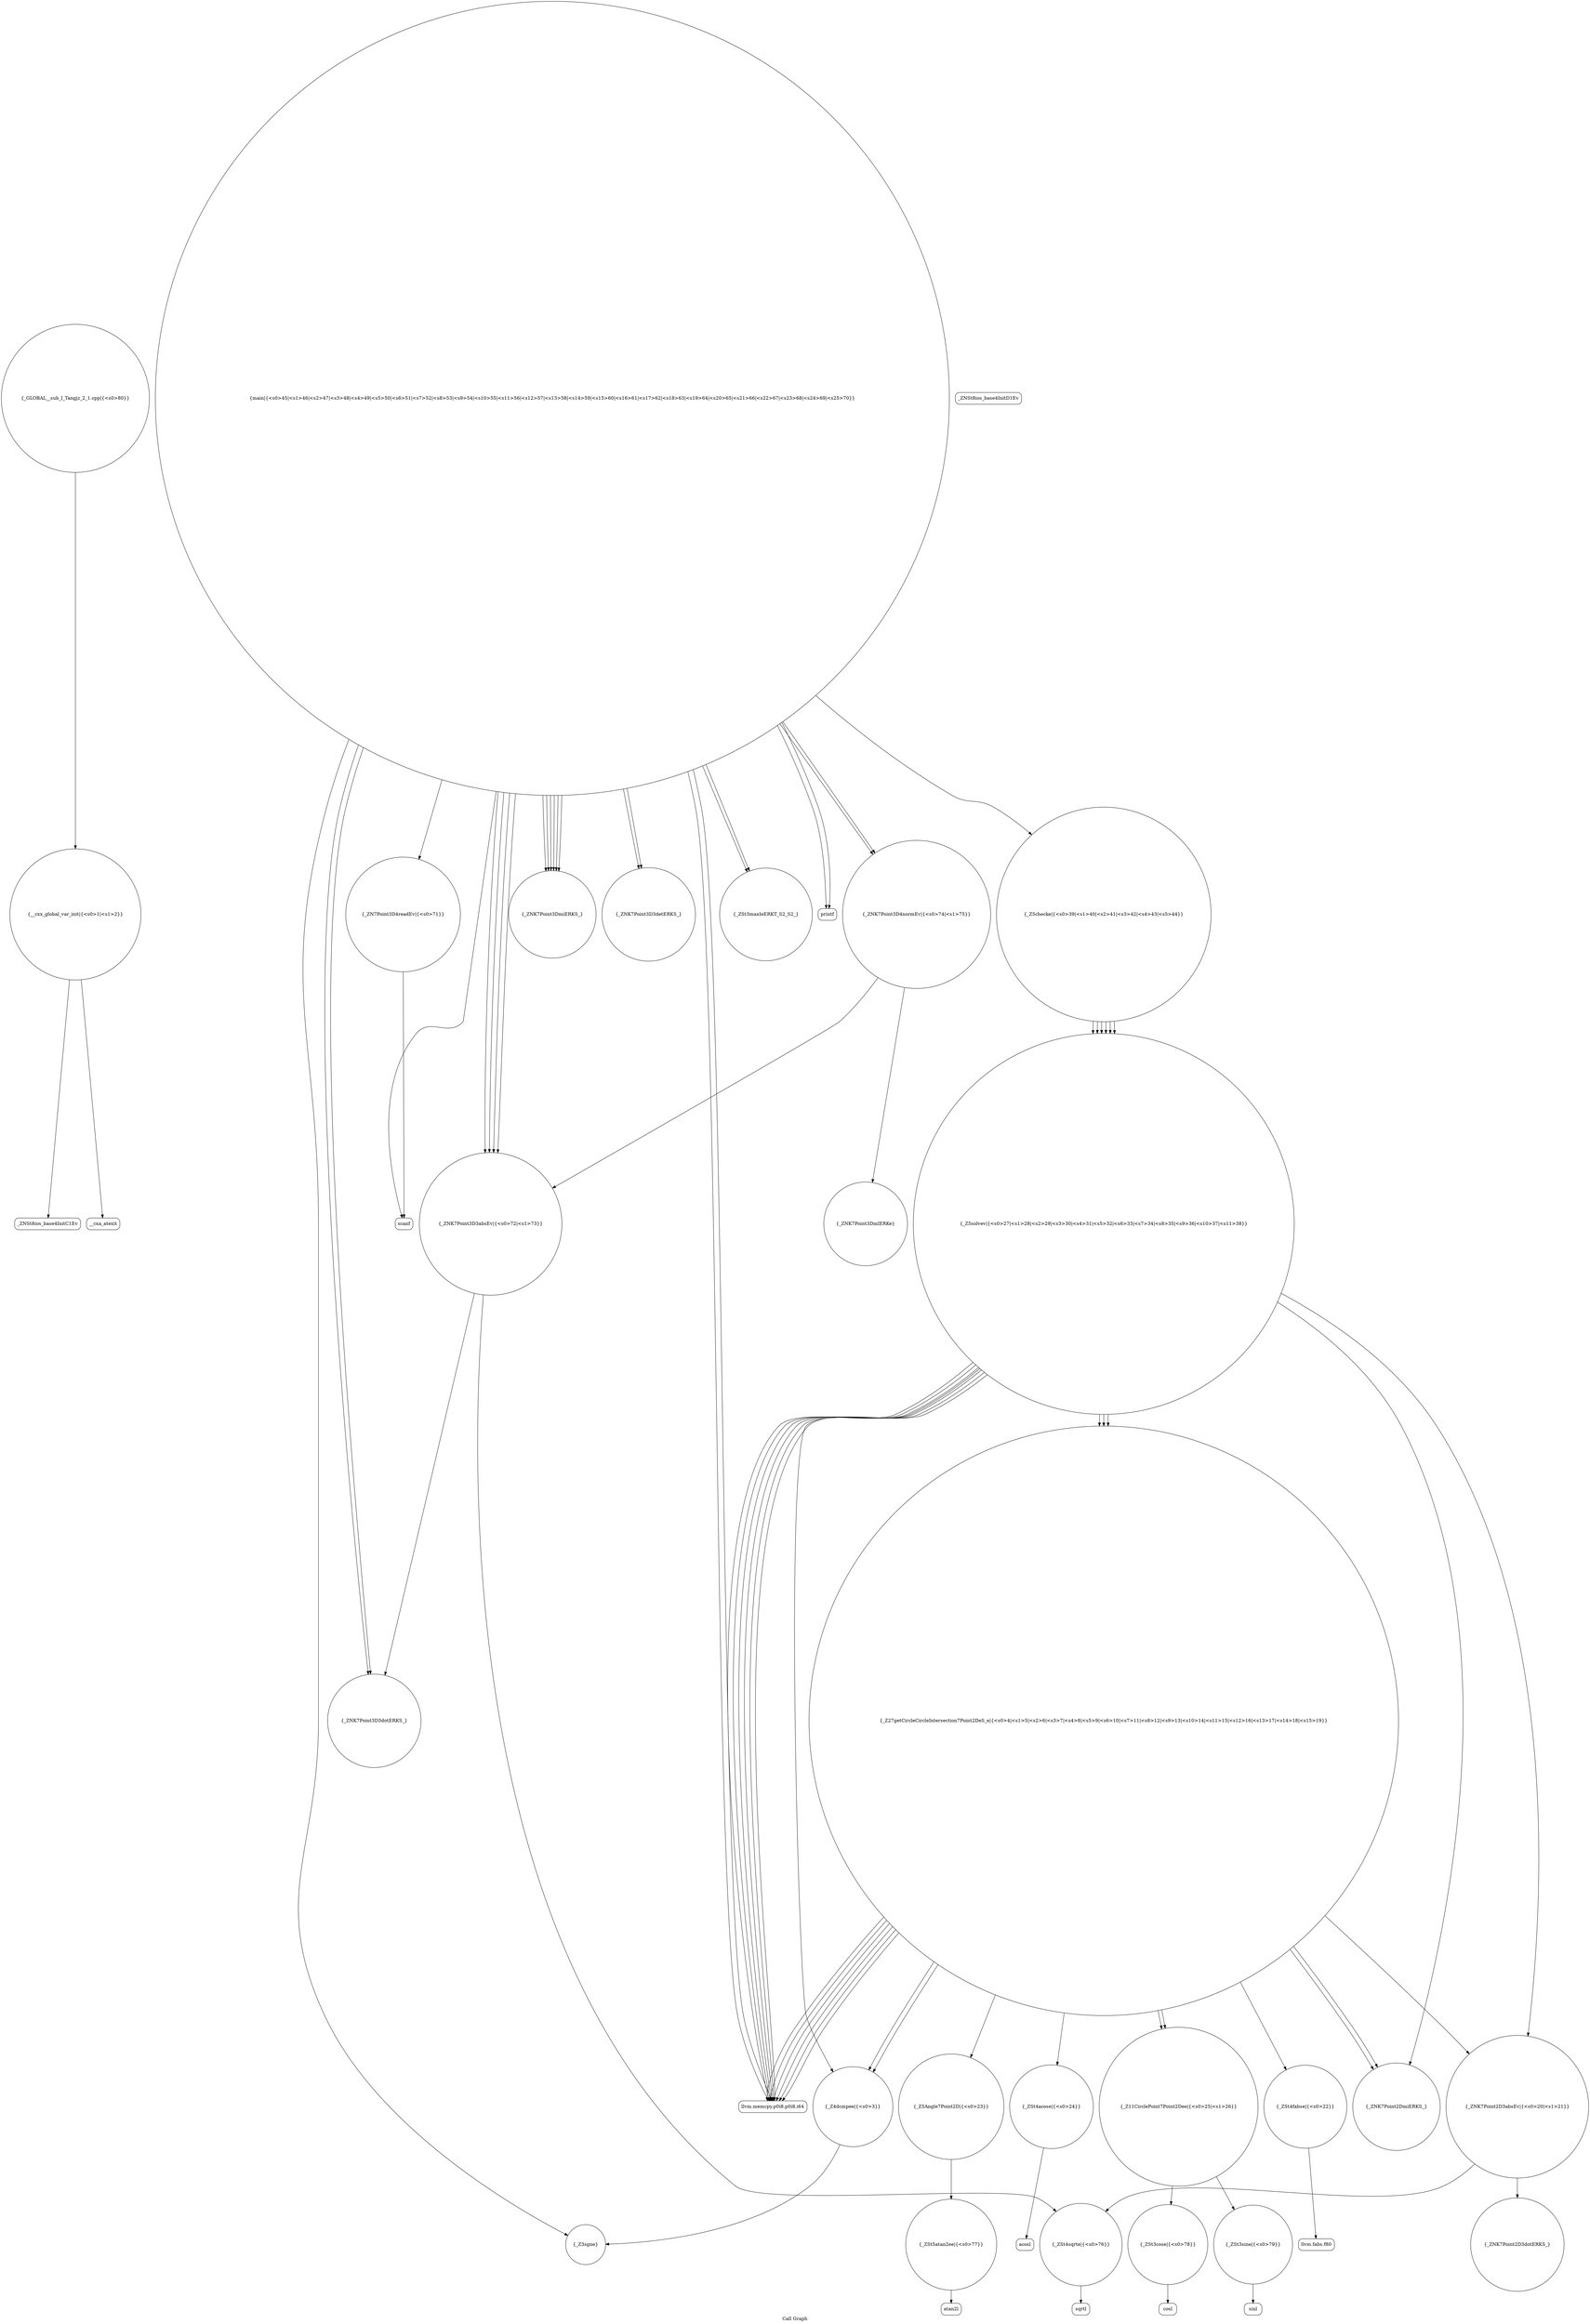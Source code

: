 digraph "Call Graph" {
	label="Call Graph";

	Node0x55d6e9d288d0 [shape=record,shape=circle,label="{__cxx_global_var_init|{<s0>1|<s1>2}}"];
	Node0x55d6e9d288d0:s0 -> Node0x55d6e9e2a8d0[color=black];
	Node0x55d6e9d288d0:s1 -> Node0x55d6e9e2a9d0[color=black];
	Node0x55d6e9e2b550 [shape=record,shape=circle,label="{_ZSt4sqrte|{<s0>76}}"];
	Node0x55d6e9e2b550:s0 -> Node0x55d6e9e2b650[color=black];
	Node0x55d6e9e2abd0 [shape=record,shape=circle,label="{_ZNK7Point2DmiERKS_}"];
	Node0x55d6e9e2b8d0 [shape=record,shape=circle,label="{_ZSt3cose|{<s0>78}}"];
	Node0x55d6e9e2b8d0:s0 -> Node0x55d6e9e2b9d0[color=black];
	Node0x55d6e9e2af50 [shape=record,shape=circle,label="{_Z5solvev|{<s0>27|<s1>28|<s2>29|<s3>30|<s4>31|<s5>32|<s6>33|<s7>34|<s8>35|<s9>36|<s10>37|<s11>38}}"];
	Node0x55d6e9e2af50:s0 -> Node0x55d6e9e2ad50[color=black];
	Node0x55d6e9e2af50:s1 -> Node0x55d6e9e2ad50[color=black];
	Node0x55d6e9e2af50:s2 -> Node0x55d6e9e2ab50[color=black];
	Node0x55d6e9e2af50:s3 -> Node0x55d6e9e2ad50[color=black];
	Node0x55d6e9e2af50:s4 -> Node0x55d6e9e2ad50[color=black];
	Node0x55d6e9e2af50:s5 -> Node0x55d6e9e2ab50[color=black];
	Node0x55d6e9e2af50:s6 -> Node0x55d6e9e2ad50[color=black];
	Node0x55d6e9e2af50:s7 -> Node0x55d6e9e2ad50[color=black];
	Node0x55d6e9e2af50:s8 -> Node0x55d6e9e2ab50[color=black];
	Node0x55d6e9e2af50:s9 -> Node0x55d6e9e2abd0[color=black];
	Node0x55d6e9e2af50:s10 -> Node0x55d6e9e2ac50[color=black];
	Node0x55d6e9e2af50:s11 -> Node0x55d6e9e2aad0[color=black];
	Node0x55d6e9e2b2d0 [shape=record,shape=circle,label="{_ZNK7Point3D3absEv|{<s0>72|<s1>73}}"];
	Node0x55d6e9e2b2d0:s0 -> Node0x55d6e9e2b4d0[color=black];
	Node0x55d6e9e2b2d0:s1 -> Node0x55d6e9e2b550[color=black];
	Node0x55d6e9e2a950 [shape=record,shape=Mrecord,label="{_ZNSt8ios_base4InitD1Ev}"];
	Node0x55d6e9e2b650 [shape=record,shape=Mrecord,label="{sqrtl}"];
	Node0x55d6e9e2acd0 [shape=record,shape=circle,label="{_ZSt4fabse|{<s0>22}}"];
	Node0x55d6e9e2acd0:s0 -> Node0x55d6e9e2b6d0[color=black];
	Node0x55d6e9e2b9d0 [shape=record,shape=Mrecord,label="{cosl}"];
	Node0x55d6e9e2b050 [shape=record,shape=circle,label="{main|{<s0>45|<s1>46|<s2>47|<s3>48|<s4>49|<s5>50|<s6>51|<s7>52|<s8>53|<s9>54|<s10>55|<s11>56|<s12>57|<s13>58|<s14>59|<s15>60|<s16>61|<s17>62|<s18>63|<s19>64|<s20>65|<s21>66|<s22>67|<s23>68|<s24>69|<s25>70}}"];
	Node0x55d6e9e2b050:s0 -> Node0x55d6e9e2b0d0[color=black];
	Node0x55d6e9e2b050:s1 -> Node0x55d6e9e2b150[color=black];
	Node0x55d6e9e2b050:s2 -> Node0x55d6e9e2b1d0[color=black];
	Node0x55d6e9e2b050:s3 -> Node0x55d6e9e2b1d0[color=black];
	Node0x55d6e9e2b050:s4 -> Node0x55d6e9e2b250[color=black];
	Node0x55d6e9e2b050:s5 -> Node0x55d6e9e2b2d0[color=black];
	Node0x55d6e9e2b050:s6 -> Node0x55d6e9e2aa50[color=black];
	Node0x55d6e9e2b050:s7 -> Node0x55d6e9e2b1d0[color=black];
	Node0x55d6e9e2b050:s8 -> Node0x55d6e9e2b2d0[color=black];
	Node0x55d6e9e2b050:s9 -> Node0x55d6e9e2b1d0[color=black];
	Node0x55d6e9e2b050:s10 -> Node0x55d6e9e2b2d0[color=black];
	Node0x55d6e9e2b050:s11 -> Node0x55d6e9e2b1d0[color=black];
	Node0x55d6e9e2b050:s12 -> Node0x55d6e9e2b2d0[color=black];
	Node0x55d6e9e2b050:s13 -> Node0x55d6e9e2b350[color=black];
	Node0x55d6e9e2b050:s14 -> Node0x55d6e9e2b350[color=black];
	Node0x55d6e9e2b050:s15 -> Node0x55d6e9e2b3d0[color=black];
	Node0x55d6e9e2b050:s16 -> Node0x55d6e9e2b450[color=black];
	Node0x55d6e9e2b050:s17 -> Node0x55d6e9e2ad50[color=black];
	Node0x55d6e9e2b050:s18 -> Node0x55d6e9e2b1d0[color=black];
	Node0x55d6e9e2b050:s19 -> Node0x55d6e9e2b450[color=black];
	Node0x55d6e9e2b050:s20 -> Node0x55d6e9e2b250[color=black];
	Node0x55d6e9e2b050:s21 -> Node0x55d6e9e2b4d0[color=black];
	Node0x55d6e9e2b050:s22 -> Node0x55d6e9e2b4d0[color=black];
	Node0x55d6e9e2b050:s23 -> Node0x55d6e9e2ad50[color=black];
	Node0x55d6e9e2b050:s24 -> Node0x55d6e9e2afd0[color=black];
	Node0x55d6e9e2b050:s25 -> Node0x55d6e9e2b3d0[color=black];
	Node0x55d6e9e2b3d0 [shape=record,shape=Mrecord,label="{printf}"];
	Node0x55d6e9e2aa50 [shape=record,shape=circle,label="{_Z3sgne}"];
	Node0x55d6e9e2b750 [shape=record,shape=circle,label="{_ZSt5atan2ee|{<s0>77}}"];
	Node0x55d6e9e2b750:s0 -> Node0x55d6e9e2b7d0[color=black];
	Node0x55d6e9e2add0 [shape=record,shape=circle,label="{_Z5Angle7Point2D|{<s0>23}}"];
	Node0x55d6e9e2add0:s0 -> Node0x55d6e9e2b750[color=black];
	Node0x55d6e9e2bad0 [shape=record,shape=circle,label="{_ZNK7Point3DmlERKe}"];
	Node0x55d6e9e2b150 [shape=record,shape=circle,label="{_ZN7Point3D4readEv|{<s0>71}}"];
	Node0x55d6e9e2b150:s0 -> Node0x55d6e9e2b0d0[color=black];
	Node0x55d6e9e2b4d0 [shape=record,shape=circle,label="{_ZNK7Point3D3dotERKS_}"];
	Node0x55d6e9e2ab50 [shape=record,shape=circle,label="{_Z27getCircleCircleIntersection7Point2DeS_e|{<s0>4|<s1>5|<s2>6|<s3>7|<s4>8|<s5>9|<s6>10|<s7>11|<s8>12|<s9>13|<s10>14|<s11>15|<s12>16|<s13>17|<s14>18|<s15>19}}"];
	Node0x55d6e9e2ab50:s0 -> Node0x55d6e9e2abd0[color=black];
	Node0x55d6e9e2ab50:s1 -> Node0x55d6e9e2ac50[color=black];
	Node0x55d6e9e2ab50:s2 -> Node0x55d6e9e2acd0[color=black];
	Node0x55d6e9e2ab50:s3 -> Node0x55d6e9e2aad0[color=black];
	Node0x55d6e9e2ab50:s4 -> Node0x55d6e9e2ad50[color=black];
	Node0x55d6e9e2ab50:s5 -> Node0x55d6e9e2ad50[color=black];
	Node0x55d6e9e2ab50:s6 -> Node0x55d6e9e2aad0[color=black];
	Node0x55d6e9e2ab50:s7 -> Node0x55d6e9e2abd0[color=black];
	Node0x55d6e9e2ab50:s8 -> Node0x55d6e9e2add0[color=black];
	Node0x55d6e9e2ab50:s9 -> Node0x55d6e9e2ae50[color=black];
	Node0x55d6e9e2ab50:s10 -> Node0x55d6e9e2ad50[color=black];
	Node0x55d6e9e2ab50:s11 -> Node0x55d6e9e2aed0[color=black];
	Node0x55d6e9e2ab50:s12 -> Node0x55d6e9e2ad50[color=black];
	Node0x55d6e9e2ab50:s13 -> Node0x55d6e9e2ad50[color=black];
	Node0x55d6e9e2ab50:s14 -> Node0x55d6e9e2aed0[color=black];
	Node0x55d6e9e2ab50:s15 -> Node0x55d6e9e2ad50[color=black];
	Node0x55d6e9e2b850 [shape=record,shape=Mrecord,label="{acosl}"];
	Node0x55d6e9e2aed0 [shape=record,shape=circle,label="{_Z11CirclePoint7Point2Dee|{<s0>25|<s1>26}}"];
	Node0x55d6e9e2aed0:s0 -> Node0x55d6e9e2b8d0[color=black];
	Node0x55d6e9e2aed0:s1 -> Node0x55d6e9e2b950[color=black];
	Node0x55d6e9e2b250 [shape=record,shape=circle,label="{_ZNK7Point3D3detERKS_}"];
	Node0x55d6e9e2a8d0 [shape=record,shape=Mrecord,label="{_ZNSt8ios_base4InitC1Ev}"];
	Node0x55d6e9e2b5d0 [shape=record,shape=circle,label="{_ZNK7Point2D3dotERKS_}"];
	Node0x55d6e9e2ac50 [shape=record,shape=circle,label="{_ZNK7Point2D3absEv|{<s0>20|<s1>21}}"];
	Node0x55d6e9e2ac50:s0 -> Node0x55d6e9e2b5d0[color=black];
	Node0x55d6e9e2ac50:s1 -> Node0x55d6e9e2b550[color=black];
	Node0x55d6e9e2b950 [shape=record,shape=circle,label="{_ZSt3sine|{<s0>79}}"];
	Node0x55d6e9e2b950:s0 -> Node0x55d6e9e2ba50[color=black];
	Node0x55d6e9e2afd0 [shape=record,shape=circle,label="{_Z5checke|{<s0>39|<s1>40|<s2>41|<s3>42|<s4>43|<s5>44}}"];
	Node0x55d6e9e2afd0:s0 -> Node0x55d6e9e2af50[color=black];
	Node0x55d6e9e2afd0:s1 -> Node0x55d6e9e2af50[color=black];
	Node0x55d6e9e2afd0:s2 -> Node0x55d6e9e2af50[color=black];
	Node0x55d6e9e2afd0:s3 -> Node0x55d6e9e2af50[color=black];
	Node0x55d6e9e2afd0:s4 -> Node0x55d6e9e2af50[color=black];
	Node0x55d6e9e2afd0:s5 -> Node0x55d6e9e2af50[color=black];
	Node0x55d6e9e2b350 [shape=record,shape=circle,label="{_ZSt3maxIeERKT_S2_S2_}"];
	Node0x55d6e9e2a9d0 [shape=record,shape=Mrecord,label="{__cxa_atexit}"];
	Node0x55d6e9e2b6d0 [shape=record,shape=Mrecord,label="{llvm.fabs.f80}"];
	Node0x55d6e9e2ad50 [shape=record,shape=Mrecord,label="{llvm.memcpy.p0i8.p0i8.i64}"];
	Node0x55d6e9e2ba50 [shape=record,shape=Mrecord,label="{sinl}"];
	Node0x55d6e9e2b0d0 [shape=record,shape=Mrecord,label="{scanf}"];
	Node0x55d6e9e2b450 [shape=record,shape=circle,label="{_ZNK7Point3D4normEv|{<s0>74|<s1>75}}"];
	Node0x55d6e9e2b450:s0 -> Node0x55d6e9e2b2d0[color=black];
	Node0x55d6e9e2b450:s1 -> Node0x55d6e9e2bad0[color=black];
	Node0x55d6e9e2aad0 [shape=record,shape=circle,label="{_Z4dcmpee|{<s0>3}}"];
	Node0x55d6e9e2aad0:s0 -> Node0x55d6e9e2aa50[color=black];
	Node0x55d6e9e2b7d0 [shape=record,shape=Mrecord,label="{atan2l}"];
	Node0x55d6e9e2ae50 [shape=record,shape=circle,label="{_ZSt4acose|{<s0>24}}"];
	Node0x55d6e9e2ae50:s0 -> Node0x55d6e9e2b850[color=black];
	Node0x55d6e9e2bb50 [shape=record,shape=circle,label="{_GLOBAL__sub_I_Tangjz_2_1.cpp|{<s0>80}}"];
	Node0x55d6e9e2bb50:s0 -> Node0x55d6e9d288d0[color=black];
	Node0x55d6e9e2b1d0 [shape=record,shape=circle,label="{_ZNK7Point3DmiERKS_}"];
}
